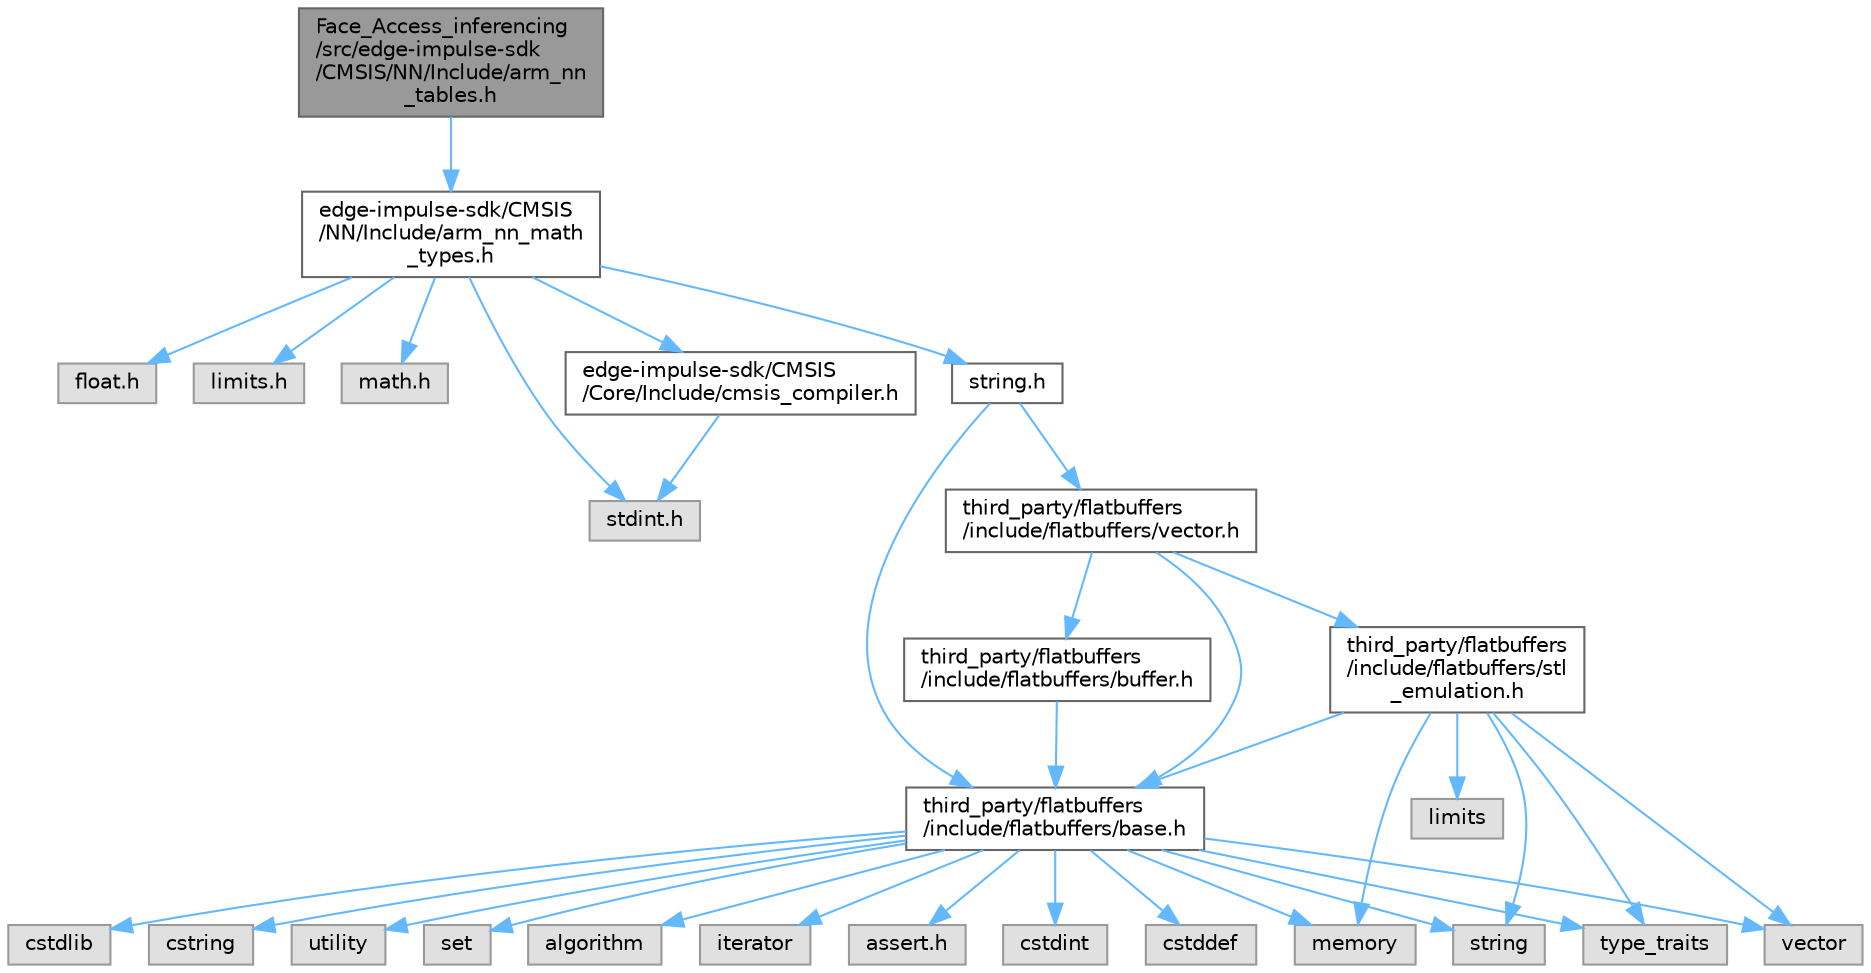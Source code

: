 digraph "Face_Access_inferencing/src/edge-impulse-sdk/CMSIS/NN/Include/arm_nn_tables.h"
{
 // LATEX_PDF_SIZE
  bgcolor="transparent";
  edge [fontname=Helvetica,fontsize=10,labelfontname=Helvetica,labelfontsize=10];
  node [fontname=Helvetica,fontsize=10,shape=box,height=0.2,width=0.4];
  Node1 [id="Node000001",label="Face_Access_inferencing\l/src/edge-impulse-sdk\l/CMSIS/NN/Include/arm_nn\l_tables.h",height=0.2,width=0.4,color="gray40", fillcolor="grey60", style="filled", fontcolor="black",tooltip=" "];
  Node1 -> Node2 [id="edge1_Node000001_Node000002",color="steelblue1",style="solid",tooltip=" "];
  Node2 [id="Node000002",label="edge-impulse-sdk/CMSIS\l/NN/Include/arm_nn_math\l_types.h",height=0.2,width=0.4,color="grey40", fillcolor="white", style="filled",URL="$_face___access__inferencing_2src_2edge-impulse-sdk_2_c_m_s_i_s_2_n_n_2_include_2arm__nn__math__types_8h.html",tooltip=" "];
  Node2 -> Node3 [id="edge2_Node000002_Node000003",color="steelblue1",style="solid",tooltip=" "];
  Node3 [id="Node000003",label="float.h",height=0.2,width=0.4,color="grey60", fillcolor="#E0E0E0", style="filled",tooltip=" "];
  Node2 -> Node4 [id="edge3_Node000002_Node000004",color="steelblue1",style="solid",tooltip=" "];
  Node4 [id="Node000004",label="limits.h",height=0.2,width=0.4,color="grey60", fillcolor="#E0E0E0", style="filled",tooltip=" "];
  Node2 -> Node5 [id="edge4_Node000002_Node000005",color="steelblue1",style="solid",tooltip=" "];
  Node5 [id="Node000005",label="math.h",height=0.2,width=0.4,color="grey60", fillcolor="#E0E0E0", style="filled",tooltip=" "];
  Node2 -> Node6 [id="edge5_Node000002_Node000006",color="steelblue1",style="solid",tooltip=" "];
  Node6 [id="Node000006",label="stdint.h",height=0.2,width=0.4,color="grey60", fillcolor="#E0E0E0", style="filled",tooltip=" "];
  Node2 -> Node7 [id="edge6_Node000002_Node000007",color="steelblue1",style="solid",tooltip=" "];
  Node7 [id="Node000007",label="string.h",height=0.2,width=0.4,color="grey40", fillcolor="white", style="filled",URL="$string_8h.html",tooltip=" "];
  Node7 -> Node8 [id="edge7_Node000007_Node000008",color="steelblue1",style="solid",tooltip=" "];
  Node8 [id="Node000008",label="third_party/flatbuffers\l/include/flatbuffers/base.h",height=0.2,width=0.4,color="grey40", fillcolor="white", style="filled",URL="$base_8h.html",tooltip=" "];
  Node8 -> Node9 [id="edge8_Node000008_Node000009",color="steelblue1",style="solid",tooltip=" "];
  Node9 [id="Node000009",label="assert.h",height=0.2,width=0.4,color="grey60", fillcolor="#E0E0E0", style="filled",tooltip=" "];
  Node8 -> Node10 [id="edge9_Node000008_Node000010",color="steelblue1",style="solid",tooltip=" "];
  Node10 [id="Node000010",label="cstdint",height=0.2,width=0.4,color="grey60", fillcolor="#E0E0E0", style="filled",tooltip=" "];
  Node8 -> Node11 [id="edge10_Node000008_Node000011",color="steelblue1",style="solid",tooltip=" "];
  Node11 [id="Node000011",label="cstddef",height=0.2,width=0.4,color="grey60", fillcolor="#E0E0E0", style="filled",tooltip=" "];
  Node8 -> Node12 [id="edge11_Node000008_Node000012",color="steelblue1",style="solid",tooltip=" "];
  Node12 [id="Node000012",label="cstdlib",height=0.2,width=0.4,color="grey60", fillcolor="#E0E0E0", style="filled",tooltip=" "];
  Node8 -> Node13 [id="edge12_Node000008_Node000013",color="steelblue1",style="solid",tooltip=" "];
  Node13 [id="Node000013",label="cstring",height=0.2,width=0.4,color="grey60", fillcolor="#E0E0E0", style="filled",tooltip=" "];
  Node8 -> Node14 [id="edge13_Node000008_Node000014",color="steelblue1",style="solid",tooltip=" "];
  Node14 [id="Node000014",label="utility",height=0.2,width=0.4,color="grey60", fillcolor="#E0E0E0", style="filled",tooltip=" "];
  Node8 -> Node15 [id="edge14_Node000008_Node000015",color="steelblue1",style="solid",tooltip=" "];
  Node15 [id="Node000015",label="string",height=0.2,width=0.4,color="grey60", fillcolor="#E0E0E0", style="filled",tooltip=" "];
  Node8 -> Node16 [id="edge15_Node000008_Node000016",color="steelblue1",style="solid",tooltip=" "];
  Node16 [id="Node000016",label="type_traits",height=0.2,width=0.4,color="grey60", fillcolor="#E0E0E0", style="filled",tooltip=" "];
  Node8 -> Node17 [id="edge16_Node000008_Node000017",color="steelblue1",style="solid",tooltip=" "];
  Node17 [id="Node000017",label="vector",height=0.2,width=0.4,color="grey60", fillcolor="#E0E0E0", style="filled",tooltip=" "];
  Node8 -> Node18 [id="edge17_Node000008_Node000018",color="steelblue1",style="solid",tooltip=" "];
  Node18 [id="Node000018",label="set",height=0.2,width=0.4,color="grey60", fillcolor="#E0E0E0", style="filled",tooltip=" "];
  Node8 -> Node19 [id="edge18_Node000008_Node000019",color="steelblue1",style="solid",tooltip=" "];
  Node19 [id="Node000019",label="algorithm",height=0.2,width=0.4,color="grey60", fillcolor="#E0E0E0", style="filled",tooltip=" "];
  Node8 -> Node20 [id="edge19_Node000008_Node000020",color="steelblue1",style="solid",tooltip=" "];
  Node20 [id="Node000020",label="iterator",height=0.2,width=0.4,color="grey60", fillcolor="#E0E0E0", style="filled",tooltip=" "];
  Node8 -> Node21 [id="edge20_Node000008_Node000021",color="steelblue1",style="solid",tooltip=" "];
  Node21 [id="Node000021",label="memory",height=0.2,width=0.4,color="grey60", fillcolor="#E0E0E0", style="filled",tooltip=" "];
  Node7 -> Node22 [id="edge21_Node000007_Node000022",color="steelblue1",style="solid",tooltip=" "];
  Node22 [id="Node000022",label="third_party/flatbuffers\l/include/flatbuffers/vector.h",height=0.2,width=0.4,color="grey40", fillcolor="white", style="filled",URL="$vector_8h.html",tooltip=" "];
  Node22 -> Node8 [id="edge22_Node000022_Node000008",color="steelblue1",style="solid",tooltip=" "];
  Node22 -> Node23 [id="edge23_Node000022_Node000023",color="steelblue1",style="solid",tooltip=" "];
  Node23 [id="Node000023",label="third_party/flatbuffers\l/include/flatbuffers/buffer.h",height=0.2,width=0.4,color="grey40", fillcolor="white", style="filled",URL="$buffer_8h.html",tooltip=" "];
  Node23 -> Node8 [id="edge24_Node000023_Node000008",color="steelblue1",style="solid",tooltip=" "];
  Node22 -> Node24 [id="edge25_Node000022_Node000024",color="steelblue1",style="solid",tooltip=" "];
  Node24 [id="Node000024",label="third_party/flatbuffers\l/include/flatbuffers/stl\l_emulation.h",height=0.2,width=0.4,color="grey40", fillcolor="white", style="filled",URL="$stl__emulation_8h.html",tooltip=" "];
  Node24 -> Node8 [id="edge26_Node000024_Node000008",color="steelblue1",style="solid",tooltip=" "];
  Node24 -> Node15 [id="edge27_Node000024_Node000015",color="steelblue1",style="solid",tooltip=" "];
  Node24 -> Node16 [id="edge28_Node000024_Node000016",color="steelblue1",style="solid",tooltip=" "];
  Node24 -> Node17 [id="edge29_Node000024_Node000017",color="steelblue1",style="solid",tooltip=" "];
  Node24 -> Node21 [id="edge30_Node000024_Node000021",color="steelblue1",style="solid",tooltip=" "];
  Node24 -> Node25 [id="edge31_Node000024_Node000025",color="steelblue1",style="solid",tooltip=" "];
  Node25 [id="Node000025",label="limits",height=0.2,width=0.4,color="grey60", fillcolor="#E0E0E0", style="filled",tooltip=" "];
  Node2 -> Node26 [id="edge32_Node000002_Node000026",color="steelblue1",style="solid",tooltip=" "];
  Node26 [id="Node000026",label="edge-impulse-sdk/CMSIS\l/Core/Include/cmsis_compiler.h",height=0.2,width=0.4,color="grey40", fillcolor="white", style="filled",URL="$_face___access__inferencing_2src_2edge-impulse-sdk_2_c_m_s_i_s_2_core_2_include_2cmsis__compiler_8h.html",tooltip="CMSIS compiler generic header file."];
  Node26 -> Node6 [id="edge33_Node000026_Node000006",color="steelblue1",style="solid",tooltip=" "];
}
